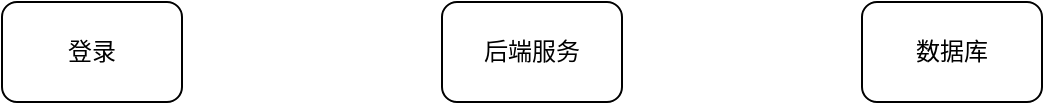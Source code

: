 <mxfile version="22.0.8" type="github">
  <diagram name="第 1 页" id="-oRvCiJH-ccSd-tmdgWp">
    <mxGraphModel dx="1397" dy="741" grid="1" gridSize="10" guides="1" tooltips="1" connect="1" arrows="1" fold="1" page="1" pageScale="1" pageWidth="827" pageHeight="1169" math="0" shadow="0">
      <root>
        <mxCell id="0" />
        <mxCell id="1" parent="0" />
        <mxCell id="prTjhhe098Utsomd_alY-1" value="登录" style="rounded=1;whiteSpace=wrap;html=1;" vertex="1" parent="1">
          <mxGeometry x="130" y="180" width="90" height="50" as="geometry" />
        </mxCell>
        <mxCell id="prTjhhe098Utsomd_alY-2" value="后端服务" style="rounded=1;whiteSpace=wrap;html=1;" vertex="1" parent="1">
          <mxGeometry x="350" y="180" width="90" height="50" as="geometry" />
        </mxCell>
        <mxCell id="prTjhhe098Utsomd_alY-3" value="数据库" style="rounded=1;whiteSpace=wrap;html=1;" vertex="1" parent="1">
          <mxGeometry x="560" y="180" width="90" height="50" as="geometry" />
        </mxCell>
      </root>
    </mxGraphModel>
  </diagram>
</mxfile>
